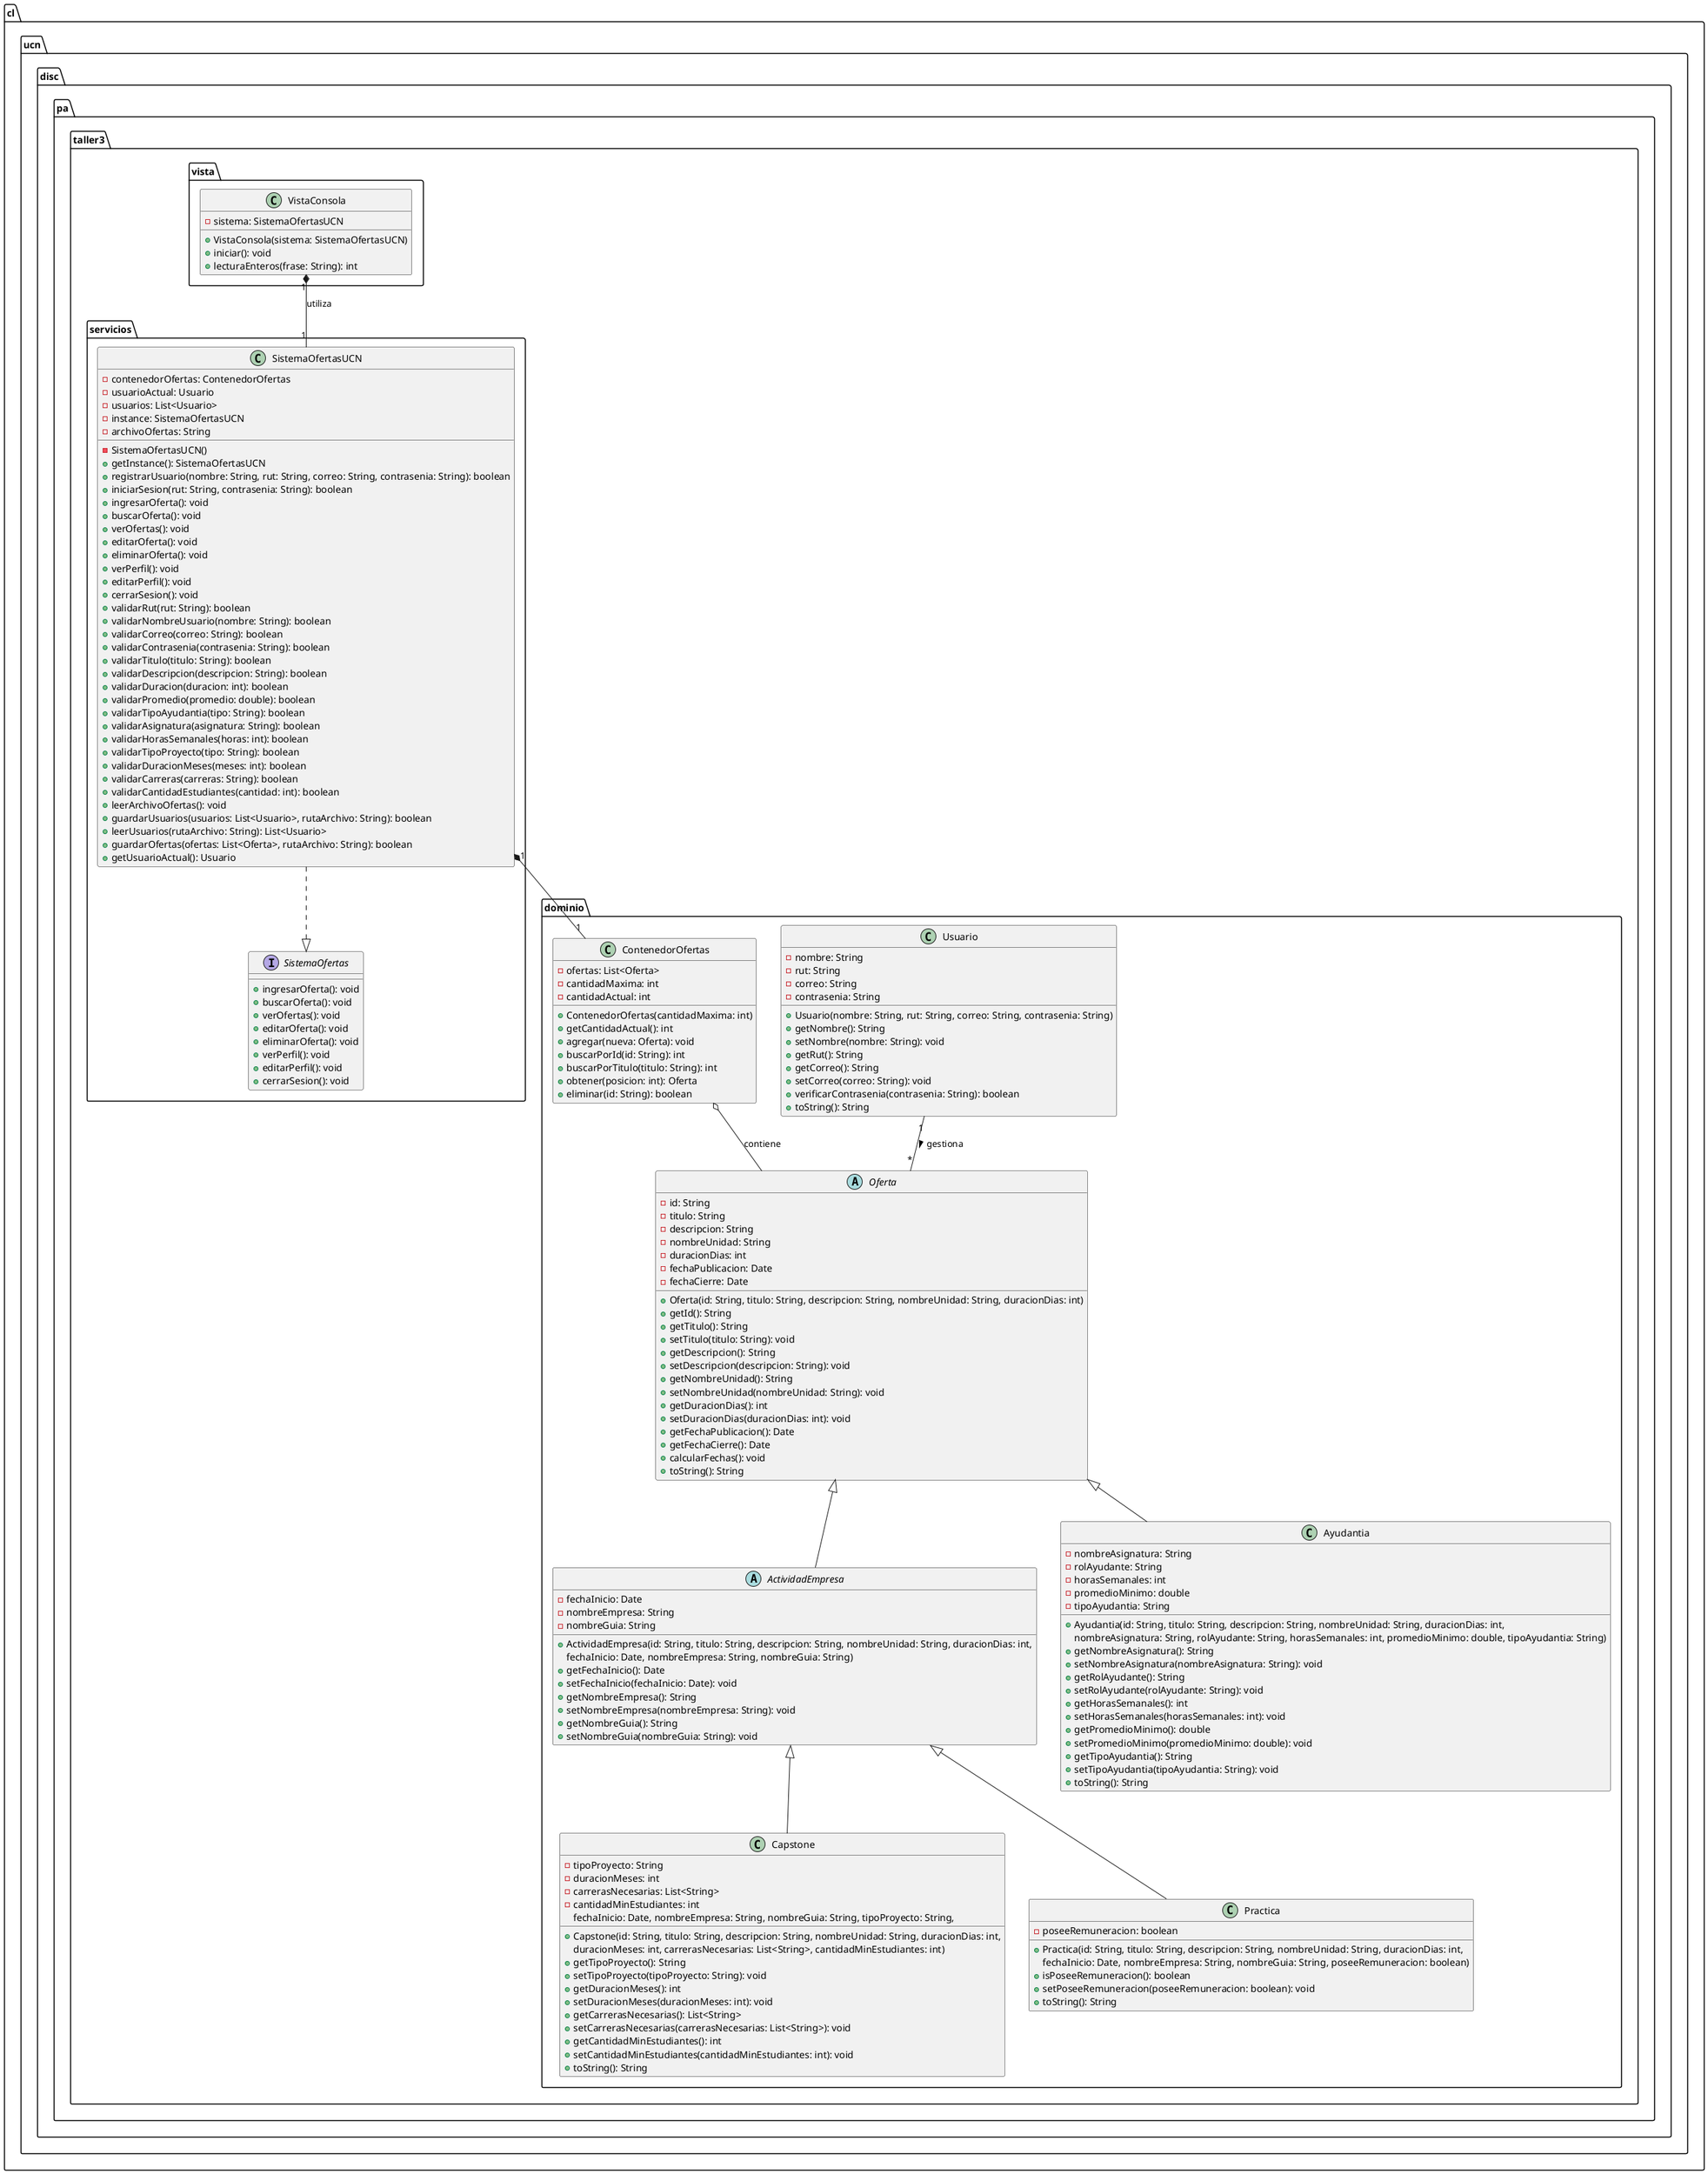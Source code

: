 @startuml
'https://plantuml.com/class-diagram

package cl.ucn.disc.pa.taller3 {
    package vista {
        class VistaConsola {
            - sistema: SistemaOfertasUCN
            + VistaConsola(sistema: SistemaOfertasUCN)
            + iniciar(): void
            + lecturaEnteros(frase: String): int
        }
    }

    package servicios {
        interface SistemaOfertas {
            + ingresarOferta(): void
            + buscarOferta(): void
            + verOfertas(): void
            + editarOferta(): void
            + eliminarOferta(): void
            + verPerfil(): void
            + editarPerfil(): void
            + cerrarSesion(): void
        }

        class SistemaOfertasUCN {
            - contenedorOfertas: ContenedorOfertas
            - usuarioActual: Usuario
            - usuarios: List<Usuario>
            - instance: SistemaOfertasUCN
            - archivoOfertas: String
            - SistemaOfertasUCN()
            + getInstance(): SistemaOfertasUCN
            + registrarUsuario(nombre: String, rut: String, correo: String, contrasenia: String): boolean
            + iniciarSesion(rut: String, contrasenia: String): boolean
            + ingresarOferta(): void
            + buscarOferta(): void
            + verOfertas(): void
            + editarOferta(): void
            + eliminarOferta(): void
            + verPerfil(): void
            + editarPerfil(): void
            + cerrarSesion(): void
            + validarRut(rut: String): boolean
            + validarNombreUsuario(nombre: String): boolean
            + validarCorreo(correo: String): boolean
            + validarContrasenia(contrasenia: String): boolean
            + validarTitulo(titulo: String): boolean
            + validarDescripcion(descripcion: String): boolean
            + validarDuracion(duracion: int): boolean
            + validarPromedio(promedio: double): boolean
            + validarTipoAyudantia(tipo: String): boolean
            + validarAsignatura(asignatura: String): boolean
            + validarHorasSemanales(horas: int): boolean
            + validarTipoProyecto(tipo: String): boolean
            + validarDuracionMeses(meses: int): boolean
            + validarCarreras(carreras: String): boolean
            + validarCantidadEstudiantes(cantidad: int): boolean
            + leerArchivoOfertas(): void
            + guardarUsuarios(usuarios: List<Usuario>, rutaArchivo: String): boolean
            + leerUsuarios(rutaArchivo: String): List<Usuario>
            + guardarOfertas(ofertas: List<Oferta>, rutaArchivo: String): boolean
            + getUsuarioActual(): Usuario
        }
    }

    package dominio {
        class Usuario {
            - nombre: String
            - rut: String
            - correo: String
            - contrasenia: String
            + Usuario(nombre: String, rut: String, correo: String, contrasenia: String)
            + getNombre(): String
            + setNombre(nombre: String): void
            + getRut(): String
            + getCorreo(): String
            + setCorreo(correo: String): void
            + verificarContrasenia(contrasenia: String): boolean
            + toString(): String
        }

        abstract class Oferta {
            - id: String
            - titulo: String
            - descripcion: String
            - nombreUnidad: String
            - duracionDias: int
            - fechaPublicacion: Date
            - fechaCierre: Date
            + Oferta(id: String, titulo: String, descripcion: String, nombreUnidad: String, duracionDias: int)
            + getId(): String
            + getTitulo(): String
            + setTitulo(titulo: String): void
            + getDescripcion(): String
            + setDescripcion(descripcion: String): void
            + getNombreUnidad(): String
            + setNombreUnidad(nombreUnidad: String): void
            + getDuracionDias(): int
            + setDuracionDias(duracionDias: int): void
            + getFechaPublicacion(): Date
            + getFechaCierre(): Date
            + calcularFechas(): void
            + toString(): String
        }

        abstract class ActividadEmpresa extends Oferta {
            - fechaInicio: Date
            - nombreEmpresa: String
            - nombreGuia: String
            + ActividadEmpresa(id: String, titulo: String, descripcion: String, nombreUnidad: String, duracionDias: int,
                             fechaInicio: Date, nombreEmpresa: String, nombreGuia: String)
            + getFechaInicio(): Date
            + setFechaInicio(fechaInicio: Date): void
            + getNombreEmpresa(): String
            + setNombreEmpresa(nombreEmpresa: String): void
            + getNombreGuia(): String
            + setNombreGuia(nombreGuia: String): void
        }

        class Ayudantia extends Oferta {
            - nombreAsignatura: String
            - rolAyudante: String
            - horasSemanales: int
            - promedioMinimo: double
            - tipoAyudantia: String
            + Ayudantia(id: String, titulo: String, descripcion: String, nombreUnidad: String, duracionDias: int,
                      nombreAsignatura: String, rolAyudante: String, horasSemanales: int, promedioMinimo: double, tipoAyudantia: String)
            + getNombreAsignatura(): String
            + setNombreAsignatura(nombreAsignatura: String): void
            + getRolAyudante(): String
            + setRolAyudante(rolAyudante: String): void
            + getHorasSemanales(): int
            + setHorasSemanales(horasSemanales: int): void
            + getPromedioMinimo(): double
            + setPromedioMinimo(promedioMinimo: double): void
            + getTipoAyudantia(): String
            + setTipoAyudantia(tipoAyudantia: String): void
            + toString(): String
        }

        class Capstone extends ActividadEmpresa {
            - tipoProyecto: String
            - duracionMeses: int
            - carrerasNecesarias: List<String>
            - cantidadMinEstudiantes: int
            + Capstone(id: String, titulo: String, descripcion: String, nombreUnidad: String, duracionDias: int,
                    fechaInicio: Date, nombreEmpresa: String, nombreGuia: String, tipoProyecto: String,
                    duracionMeses: int, carrerasNecesarias: List<String>, cantidadMinEstudiantes: int)
            + getTipoProyecto(): String
            + setTipoProyecto(tipoProyecto: String): void
            + getDuracionMeses(): int
            + setDuracionMeses(duracionMeses: int): void
            + getCarrerasNecesarias(): List<String>
            + setCarrerasNecesarias(carrerasNecesarias: List<String>): void
            + getCantidadMinEstudiantes(): int
            + setCantidadMinEstudiantes(cantidadMinEstudiantes: int): void
            + toString(): String
        }

        class Practica extends ActividadEmpresa {
            - poseeRemuneracion: boolean
            + Practica(id: String, titulo: String, descripcion: String, nombreUnidad: String, duracionDias: int,
                    fechaInicio: Date, nombreEmpresa: String, nombreGuia: String, poseeRemuneracion: boolean)
            + isPoseeRemuneracion(): boolean
            + setPoseeRemuneracion(poseeRemuneracion: boolean): void
            + toString(): String
        }

        class ContenedorOfertas {
            - ofertas: List<Oferta>
            - cantidadMaxima: int
            - cantidadActual: int
            + ContenedorOfertas(cantidadMaxima: int)
            + getCantidadActual(): int
            + agregar(nueva: Oferta): void
            + buscarPorId(id: String): int
            + buscarPorTitulo(titulo: String): int
            + obtener(posicion: int): Oferta
            + eliminar(id: String): boolean
        }
    }
}

' Relaciones
Usuario "1" -- "*" Oferta : gestiona >
VistaConsola "1" *-- "1" SistemaOfertasUCN : utiliza
SistemaOfertasUCN ..|> SistemaOfertas
SistemaOfertasUCN "1" *-- "1" ContenedorOfertas
ContenedorOfertas o-- Oferta : contiene

@enduml